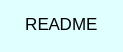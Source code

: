 digraph TopLevel {
    compound = true
    bgcolor = lightcyan1
    fontname = Arial
    fontsize = 8
    label = "README"
    node [
        fontname = Arial,
        fontsize = 8,
        color = black
    ]

}

